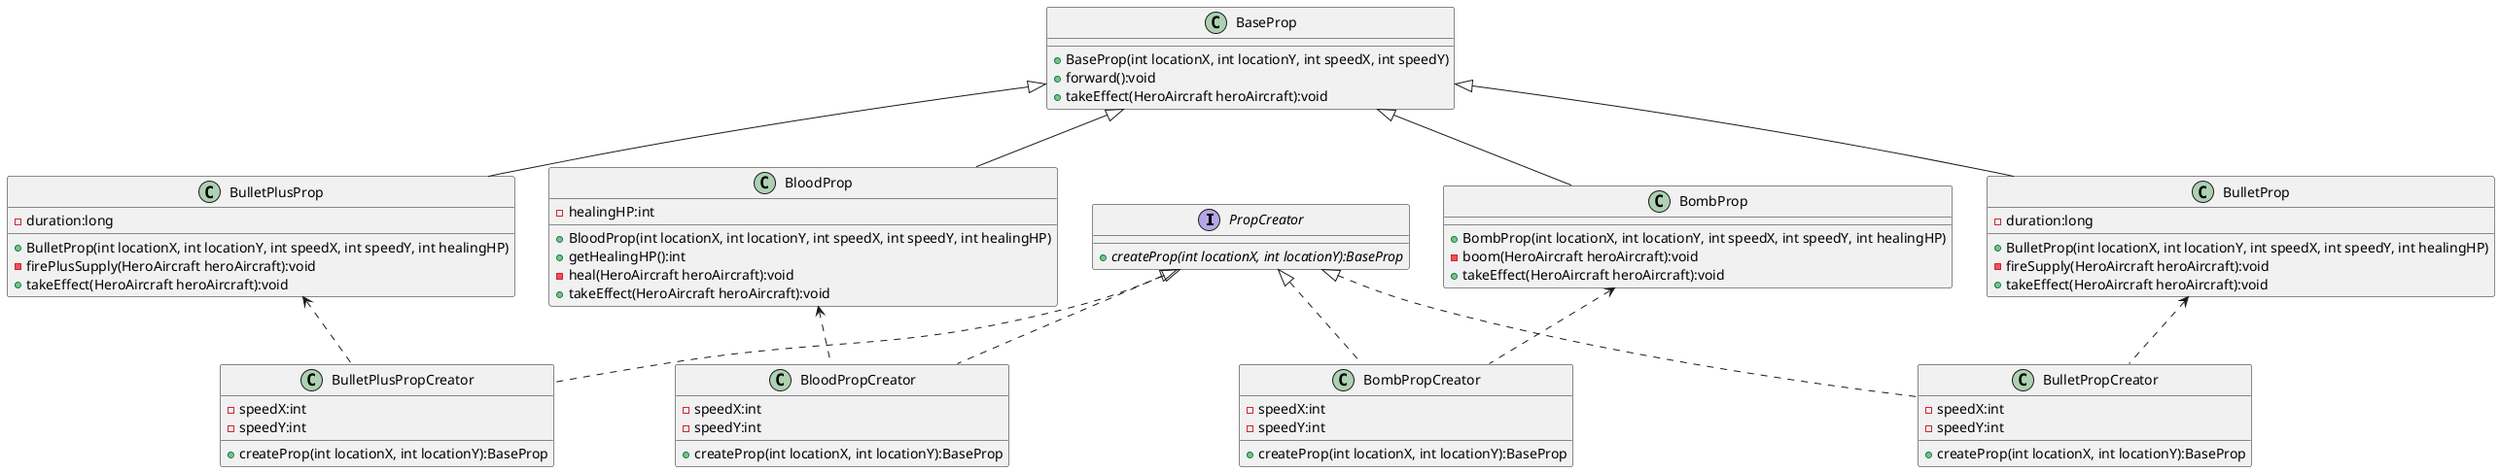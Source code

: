 @startuml

interface PropCreator{
    + {abstract} createProp(int locationX, int locationY):BaseProp
}

class BloodPropCreator{
    - speedX:int
    - speedY:int
    + createProp(int locationX, int locationY):BaseProp
}

class BombPropCreator{
    - speedX:int
    - speedY:int
    + createProp(int locationX, int locationY):BaseProp
}

class BulletPropCreator{
    - speedX:int
    - speedY:int
    + createProp(int locationX, int locationY):BaseProp
}

class BulletPlusPropCreator{
    - speedX:int
    - speedY:int
    + createProp(int locationX, int locationY):BaseProp
}

PropCreator <|.. BloodPropCreator
PropCreator <|.. BombPropCreator
PropCreator <|.. BulletPropCreator
PropCreator <|.. BulletPlusPropCreator

class BaseProp {
    + BaseProp(int locationX, int locationY, int speedX, int speedY)
    + forward():void
    + takeEffect(HeroAircraft heroAircraft):void
}

class BloodProp {
    - healingHP:int
    + BloodProp(int locationX, int locationY, int speedX, int speedY, int healingHP)
    + getHealingHP():int
    - heal(HeroAircraft heroAircraft):void
    + takeEffect(HeroAircraft heroAircraft):void
}

BloodProp <.. BloodPropCreator

class BombProp {
    + BombProp(int locationX, int locationY, int speedX, int speedY, int healingHP)
    - boom(HeroAircraft heroAircraft):void
    + takeEffect(HeroAircraft heroAircraft):void
}

BombProp <.. BombPropCreator

class BulletProp {
    - duration:long
    + BulletProp(int locationX, int locationY, int speedX, int speedY, int healingHP)
    - fireSupply(HeroAircraft heroAircraft):void
    + takeEffect(HeroAircraft heroAircraft):void
}

BulletProp <.. BulletPropCreator

class BulletPlusProp {
    - duration:long
    + BulletProp(int locationX, int locationY, int speedX, int speedY, int healingHP)
    - firePlusSupply(HeroAircraft heroAircraft):void
    + takeEffect(HeroAircraft heroAircraft):void
}

BulletPlusProp <.. BulletPlusPropCreator

BaseProp <|-- BloodProp
BaseProp <|-- BombProp
BaseProp <|-- BulletProp
BaseProp <|-- BulletPlusProp

@enduml